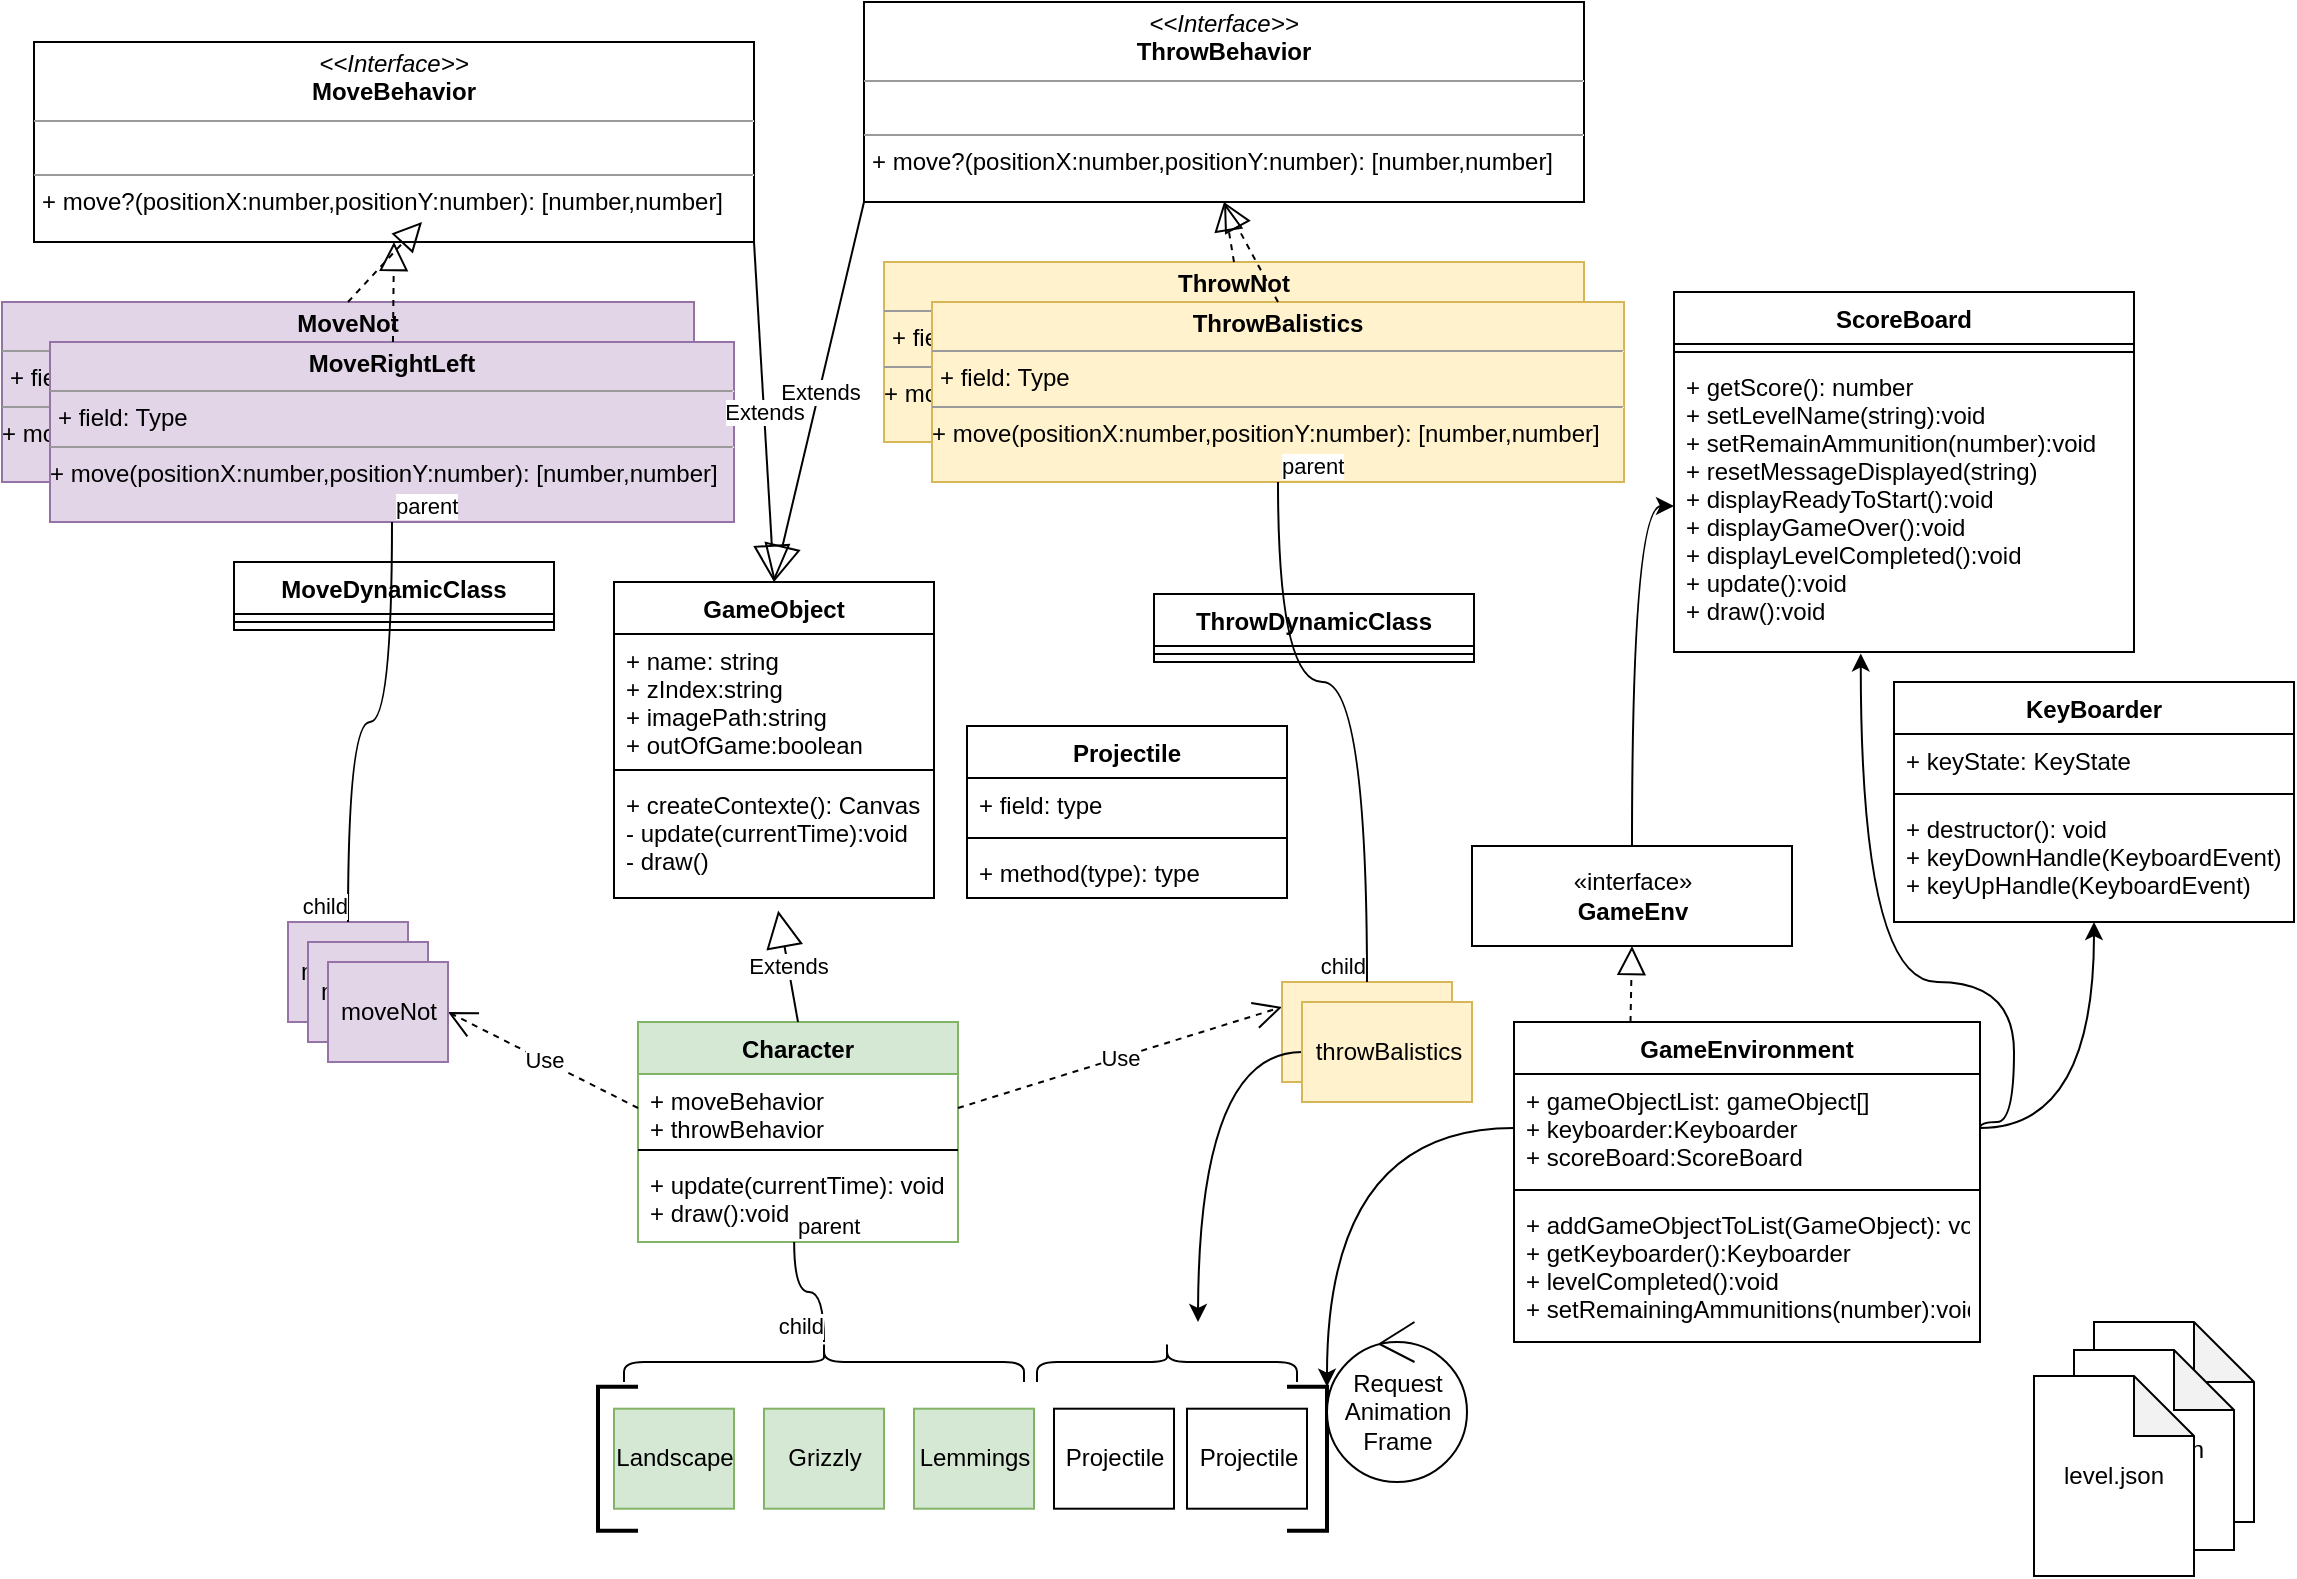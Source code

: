 <mxfile version="16.1.2" type="device"><diagram id="C5RBs43oDa-KdzZeNtuy" name="Page-1"><mxGraphModel dx="1261" dy="896" grid="1" gridSize="10" guides="1" tooltips="1" connect="1" arrows="1" fold="1" page="1" pageScale="1" pageWidth="1169" pageHeight="827" math="0" shadow="0"><root><mxCell id="WIyWlLk6GJQsqaUBKTNV-0"/><mxCell id="WIyWlLk6GJQsqaUBKTNV-1" parent="WIyWlLk6GJQsqaUBKTNV-0"/><mxCell id="-OTOVeN07khyzBSSvYsm-0" value="&lt;p style=&quot;margin: 0px ; margin-top: 4px ; text-align: center&quot;&gt;&lt;i&gt;&amp;lt;&amp;lt;Interface&amp;gt;&amp;gt;&lt;/i&gt;&lt;br&gt;&lt;b&gt;MoveBehavior&lt;/b&gt;&lt;/p&gt;&lt;hr size=&quot;1&quot;&gt;&lt;p style=&quot;margin: 0px ; margin-left: 4px&quot;&gt;&lt;br&gt;&lt;/p&gt;&lt;hr size=&quot;1&quot;&gt;&lt;p style=&quot;margin: 0px ; margin-left: 4px&quot;&gt;+ move?(positionX:number,positionY:number): [number,number]&lt;br&gt;&lt;br&gt;&lt;/p&gt;" style="verticalAlign=top;align=left;overflow=fill;fontSize=12;fontFamily=Helvetica;html=1;" vertex="1" parent="WIyWlLk6GJQsqaUBKTNV-1"><mxGeometry x="30" y="40" width="360" height="100" as="geometry"/></mxCell><mxCell id="-OTOVeN07khyzBSSvYsm-1" value="&lt;p style=&quot;margin: 0px ; margin-top: 4px ; text-align: center&quot;&gt;&lt;b&gt;MoveNot&lt;/b&gt;&lt;/p&gt;&lt;hr size=&quot;1&quot;&gt;&lt;p style=&quot;margin: 0px ; margin-left: 4px&quot;&gt;+ field: Type&lt;/p&gt;&lt;hr size=&quot;1&quot;&gt;&lt;p style=&quot;margin: 0px ; margin-left: 4px&quot;&gt;&lt;/p&gt;+ move(positionX:number,positionY:number&lt;span&gt;): [number,number]&lt;/span&gt;" style="verticalAlign=top;align=left;overflow=fill;fontSize=12;fontFamily=Helvetica;html=1;fillColor=#e1d5e7;strokeColor=#9673a6;" vertex="1" parent="WIyWlLk6GJQsqaUBKTNV-1"><mxGeometry x="14" y="170" width="346" height="90" as="geometry"/></mxCell><mxCell id="-OTOVeN07khyzBSSvYsm-2" value="" style="endArrow=block;dashed=1;endFill=0;endSize=12;html=1;rounded=0;exitX=0.5;exitY=0;exitDx=0;exitDy=0;" edge="1" parent="WIyWlLk6GJQsqaUBKTNV-1" source="-OTOVeN07khyzBSSvYsm-1"><mxGeometry width="160" relative="1" as="geometry"><mxPoint x="434" y="330" as="sourcePoint"/><mxPoint x="224" y="130" as="targetPoint"/></mxGeometry></mxCell><mxCell id="-OTOVeN07khyzBSSvYsm-3" value="&lt;p style=&quot;margin: 0px ; margin-top: 4px ; text-align: center&quot;&gt;&lt;b&gt;MoveRightLeft&lt;/b&gt;&lt;/p&gt;&lt;hr size=&quot;1&quot;&gt;&lt;p style=&quot;margin: 0px ; margin-left: 4px&quot;&gt;+ field: Type&lt;/p&gt;&lt;hr size=&quot;1&quot;&gt;&lt;p style=&quot;margin: 0px ; margin-left: 4px&quot;&gt;&lt;/p&gt;+ move(positionX:number,positionY:number&lt;span&gt;): [number,number]&lt;/span&gt;" style="verticalAlign=top;align=left;overflow=fill;fontSize=12;fontFamily=Helvetica;html=1;fillColor=#e1d5e7;strokeColor=#9673a6;" vertex="1" parent="WIyWlLk6GJQsqaUBKTNV-1"><mxGeometry x="38" y="190" width="342" height="90" as="geometry"/></mxCell><mxCell id="-OTOVeN07khyzBSSvYsm-4" value="" style="endArrow=block;dashed=1;endFill=0;endSize=12;html=1;rounded=0;entryX=0.5;entryY=1;entryDx=0;entryDy=0;" edge="1" parent="WIyWlLk6GJQsqaUBKTNV-1" source="-OTOVeN07khyzBSSvYsm-3" target="-OTOVeN07khyzBSSvYsm-0"><mxGeometry width="160" relative="1" as="geometry"><mxPoint x="129" y="200" as="sourcePoint"/><mxPoint x="168" y="140" as="targetPoint"/></mxGeometry></mxCell><mxCell id="-OTOVeN07khyzBSSvYsm-5" value="&lt;p style=&quot;margin: 0px ; margin-top: 4px ; text-align: center&quot;&gt;&lt;i&gt;&amp;lt;&amp;lt;Interface&amp;gt;&amp;gt;&lt;/i&gt;&lt;br&gt;&lt;b&gt;ThrowBehavior&lt;/b&gt;&lt;/p&gt;&lt;hr size=&quot;1&quot;&gt;&lt;p style=&quot;margin: 0px ; margin-left: 4px&quot;&gt;&lt;br&gt;&lt;/p&gt;&lt;hr size=&quot;1&quot;&gt;&lt;p style=&quot;margin: 0px ; margin-left: 4px&quot;&gt;+ move?(positionX:number,positionY:number): [number,number]&lt;br&gt;&lt;br&gt;&lt;/p&gt;" style="verticalAlign=top;align=left;overflow=fill;fontSize=12;fontFamily=Helvetica;html=1;" vertex="1" parent="WIyWlLk6GJQsqaUBKTNV-1"><mxGeometry x="445" y="20" width="360" height="100" as="geometry"/></mxCell><mxCell id="-OTOVeN07khyzBSSvYsm-6" value="&lt;p style=&quot;margin: 0px ; margin-top: 4px ; text-align: center&quot;&gt;&lt;b&gt;Throw&lt;/b&gt;&lt;b&gt;Not&lt;/b&gt;&lt;/p&gt;&lt;hr size=&quot;1&quot;&gt;&lt;p style=&quot;margin: 0px ; margin-left: 4px&quot;&gt;+ field: Type&lt;/p&gt;&lt;hr size=&quot;1&quot;&gt;&lt;p style=&quot;margin: 0px ; margin-left: 4px&quot;&gt;&lt;/p&gt;+ move(positionX:number,positionY:number&lt;span&gt;): [number,number]&lt;/span&gt;" style="verticalAlign=top;align=left;overflow=fill;fontSize=12;fontFamily=Helvetica;html=1;fillColor=#fff2cc;strokeColor=#d6b656;" vertex="1" parent="WIyWlLk6GJQsqaUBKTNV-1"><mxGeometry x="455" y="150" width="350" height="90" as="geometry"/></mxCell><mxCell id="-OTOVeN07khyzBSSvYsm-7" value="" style="endArrow=block;dashed=1;endFill=0;endSize=12;html=1;rounded=0;entryX=0.5;entryY=1;entryDx=0;entryDy=0;exitX=0.5;exitY=0;exitDx=0;exitDy=0;" edge="1" parent="WIyWlLk6GJQsqaUBKTNV-1" source="-OTOVeN07khyzBSSvYsm-6" target="-OTOVeN07khyzBSSvYsm-5"><mxGeometry width="160" relative="1" as="geometry"><mxPoint x="860" y="330" as="sourcePoint"/><mxPoint x="1020" y="330" as="targetPoint"/></mxGeometry></mxCell><mxCell id="-OTOVeN07khyzBSSvYsm-8" value="&lt;p style=&quot;margin: 0px ; margin-top: 4px ; text-align: center&quot;&gt;&lt;b&gt;ThrowBalistics&lt;/b&gt;&lt;/p&gt;&lt;hr size=&quot;1&quot;&gt;&lt;p style=&quot;margin: 0px ; margin-left: 4px&quot;&gt;+ field: Type&lt;/p&gt;&lt;hr size=&quot;1&quot;&gt;&lt;p style=&quot;margin: 0px ; margin-left: 4px&quot;&gt;&lt;/p&gt;+ move(positionX:number,positionY:number&lt;span&gt;): [number,number]&lt;/span&gt;" style="verticalAlign=top;align=left;overflow=fill;fontSize=12;fontFamily=Helvetica;html=1;fillColor=#fff2cc;strokeColor=#d6b656;" vertex="1" parent="WIyWlLk6GJQsqaUBKTNV-1"><mxGeometry x="479" y="170" width="346" height="90" as="geometry"/></mxCell><mxCell id="-OTOVeN07khyzBSSvYsm-9" value="" style="endArrow=block;dashed=1;endFill=0;endSize=12;html=1;rounded=0;entryX=0.5;entryY=1;entryDx=0;entryDy=0;exitX=0.5;exitY=0;exitDx=0;exitDy=0;" edge="1" parent="WIyWlLk6GJQsqaUBKTNV-1" source="-OTOVeN07khyzBSSvYsm-8" target="-OTOVeN07khyzBSSvYsm-5"><mxGeometry width="160" relative="1" as="geometry"><mxPoint x="555" y="200" as="sourcePoint"/><mxPoint x="594" y="140" as="targetPoint"/></mxGeometry></mxCell><mxCell id="-OTOVeN07khyzBSSvYsm-10" value="MoveDynamicClass" style="swimlane;fontStyle=1;align=center;verticalAlign=top;childLayout=stackLayout;horizontal=1;startSize=26;horizontalStack=0;resizeParent=1;resizeParentMax=0;resizeLast=0;collapsible=1;marginBottom=0;" vertex="1" parent="WIyWlLk6GJQsqaUBKTNV-1"><mxGeometry x="130" y="300" width="160" height="34" as="geometry"/></mxCell><mxCell id="-OTOVeN07khyzBSSvYsm-12" value="" style="line;strokeWidth=1;fillColor=none;align=left;verticalAlign=middle;spacingTop=-1;spacingLeft=3;spacingRight=3;rotatable=0;labelPosition=right;points=[];portConstraint=eastwest;" vertex="1" parent="-OTOVeN07khyzBSSvYsm-10"><mxGeometry y="26" width="160" height="8" as="geometry"/></mxCell><mxCell id="-OTOVeN07khyzBSSvYsm-14" value="ThrowDynamicClass" style="swimlane;fontStyle=1;align=center;verticalAlign=top;childLayout=stackLayout;horizontal=1;startSize=26;horizontalStack=0;resizeParent=1;resizeParentMax=0;resizeLast=0;collapsible=1;marginBottom=0;" vertex="1" parent="WIyWlLk6GJQsqaUBKTNV-1"><mxGeometry x="590" y="316" width="160" height="34" as="geometry"/></mxCell><mxCell id="-OTOVeN07khyzBSSvYsm-15" value="" style="line;strokeWidth=1;fillColor=none;align=left;verticalAlign=middle;spacingTop=-1;spacingLeft=3;spacingRight=3;rotatable=0;labelPosition=right;points=[];portConstraint=eastwest;" vertex="1" parent="-OTOVeN07khyzBSSvYsm-14"><mxGeometry y="26" width="160" height="8" as="geometry"/></mxCell><mxCell id="-OTOVeN07khyzBSSvYsm-16" value="GameObject" style="swimlane;fontStyle=1;align=center;verticalAlign=top;childLayout=stackLayout;horizontal=1;startSize=26;horizontalStack=0;resizeParent=1;resizeParentMax=0;resizeLast=0;collapsible=1;marginBottom=0;" vertex="1" parent="WIyWlLk6GJQsqaUBKTNV-1"><mxGeometry x="320" y="310" width="160" height="158" as="geometry"/></mxCell><mxCell id="-OTOVeN07khyzBSSvYsm-17" value="+ name: string&#10;+ zIndex:string&#10;+ imagePath:string&#10;+ outOfGame:boolean" style="text;strokeColor=none;fillColor=none;align=left;verticalAlign=top;spacingLeft=4;spacingRight=4;overflow=hidden;rotatable=0;points=[[0,0.5],[1,0.5]];portConstraint=eastwest;" vertex="1" parent="-OTOVeN07khyzBSSvYsm-16"><mxGeometry y="26" width="160" height="64" as="geometry"/></mxCell><mxCell id="-OTOVeN07khyzBSSvYsm-18" value="" style="line;strokeWidth=1;fillColor=none;align=left;verticalAlign=middle;spacingTop=-1;spacingLeft=3;spacingRight=3;rotatable=0;labelPosition=right;points=[];portConstraint=eastwest;" vertex="1" parent="-OTOVeN07khyzBSSvYsm-16"><mxGeometry y="90" width="160" height="8" as="geometry"/></mxCell><mxCell id="-OTOVeN07khyzBSSvYsm-19" value="+ createContexte(): Canvas&#10;- update(currentTime):void&#10;- draw()" style="text;strokeColor=none;fillColor=none;align=left;verticalAlign=top;spacingLeft=4;spacingRight=4;overflow=hidden;rotatable=0;points=[[0,0.5],[1,0.5]];portConstraint=eastwest;" vertex="1" parent="-OTOVeN07khyzBSSvYsm-16"><mxGeometry y="98" width="160" height="60" as="geometry"/></mxCell><mxCell id="-OTOVeN07khyzBSSvYsm-20" value="Character" style="swimlane;fontStyle=1;align=center;verticalAlign=top;childLayout=stackLayout;horizontal=1;startSize=26;horizontalStack=0;resizeParent=1;resizeParentMax=0;resizeLast=0;collapsible=1;marginBottom=0;fillColor=#d5e8d4;strokeColor=#82b366;" vertex="1" parent="WIyWlLk6GJQsqaUBKTNV-1"><mxGeometry x="332" y="530" width="160" height="110" as="geometry"/></mxCell><mxCell id="-OTOVeN07khyzBSSvYsm-21" value="+ moveBehavior&#10;+ throwBehavior" style="text;strokeColor=none;fillColor=none;align=left;verticalAlign=top;spacingLeft=4;spacingRight=4;overflow=hidden;rotatable=0;points=[[0,0.5],[1,0.5]];portConstraint=eastwest;" vertex="1" parent="-OTOVeN07khyzBSSvYsm-20"><mxGeometry y="26" width="160" height="34" as="geometry"/></mxCell><mxCell id="-OTOVeN07khyzBSSvYsm-22" value="" style="line;strokeWidth=1;fillColor=none;align=left;verticalAlign=middle;spacingTop=-1;spacingLeft=3;spacingRight=3;rotatable=0;labelPosition=right;points=[];portConstraint=eastwest;" vertex="1" parent="-OTOVeN07khyzBSSvYsm-20"><mxGeometry y="60" width="160" height="8" as="geometry"/></mxCell><mxCell id="-OTOVeN07khyzBSSvYsm-23" value="+ update(currentTime): void&#10;+ draw():void" style="text;strokeColor=none;fillColor=none;align=left;verticalAlign=top;spacingLeft=4;spacingRight=4;overflow=hidden;rotatable=0;points=[[0,0.5],[1,0.5]];portConstraint=eastwest;" vertex="1" parent="-OTOVeN07khyzBSSvYsm-20"><mxGeometry y="68" width="160" height="42" as="geometry"/></mxCell><mxCell id="-OTOVeN07khyzBSSvYsm-24" value="Extends" style="endArrow=block;endSize=16;endFill=0;html=1;rounded=0;exitX=0.5;exitY=0;exitDx=0;exitDy=0;entryX=0.513;entryY=1.105;entryDx=0;entryDy=0;entryPerimeter=0;" edge="1" parent="WIyWlLk6GJQsqaUBKTNV-1" source="-OTOVeN07khyzBSSvYsm-20" target="-OTOVeN07khyzBSSvYsm-19"><mxGeometry width="160" relative="1" as="geometry"><mxPoint x="530" y="618" as="sourcePoint"/><mxPoint x="690" y="618" as="targetPoint"/></mxGeometry></mxCell><mxCell id="-OTOVeN07khyzBSSvYsm-26" value="Use" style="endArrow=open;endSize=12;dashed=1;html=1;rounded=0;exitX=0;exitY=0.5;exitDx=0;exitDy=0;entryX=1;entryY=0.5;entryDx=0;entryDy=0;" edge="1" parent="WIyWlLk6GJQsqaUBKTNV-1" source="-OTOVeN07khyzBSSvYsm-21" target="-OTOVeN07khyzBSSvYsm-60"><mxGeometry width="160" relative="1" as="geometry"><mxPoint x="30" y="680" as="sourcePoint"/><mxPoint x="250" y="460" as="targetPoint"/></mxGeometry></mxCell><mxCell id="-OTOVeN07khyzBSSvYsm-27" value="Use" style="endArrow=open;endSize=12;dashed=1;html=1;rounded=0;exitX=1;exitY=0.5;exitDx=0;exitDy=0;entryX=0;entryY=0.25;entryDx=0;entryDy=0;" edge="1" parent="WIyWlLk6GJQsqaUBKTNV-1" source="-OTOVeN07khyzBSSvYsm-21" target="-OTOVeN07khyzBSSvYsm-61"><mxGeometry width="160" relative="1" as="geometry"><mxPoint x="480" y="370" as="sourcePoint"/><mxPoint x="550" y="440" as="targetPoint"/></mxGeometry></mxCell><mxCell id="-OTOVeN07khyzBSSvYsm-28" value="GameEnvironment" style="swimlane;fontStyle=1;align=center;verticalAlign=top;childLayout=stackLayout;horizontal=1;startSize=26;horizontalStack=0;resizeParent=1;resizeParentMax=0;resizeLast=0;collapsible=1;marginBottom=0;" vertex="1" parent="WIyWlLk6GJQsqaUBKTNV-1"><mxGeometry x="770" y="530" width="233" height="160" as="geometry"/></mxCell><mxCell id="-OTOVeN07khyzBSSvYsm-29" value="+ gameObjectList: gameObject[]&#10;+ keyboarder:Keyboarder&#10;+ scoreBoard:ScoreBoard" style="text;strokeColor=none;fillColor=none;align=left;verticalAlign=top;spacingLeft=4;spacingRight=4;overflow=hidden;rotatable=0;points=[[0,0.5],[1,0.5]];portConstraint=eastwest;" vertex="1" parent="-OTOVeN07khyzBSSvYsm-28"><mxGeometry y="26" width="233" height="54" as="geometry"/></mxCell><mxCell id="-OTOVeN07khyzBSSvYsm-30" value="" style="line;strokeWidth=1;fillColor=none;align=left;verticalAlign=middle;spacingTop=-1;spacingLeft=3;spacingRight=3;rotatable=0;labelPosition=right;points=[];portConstraint=eastwest;" vertex="1" parent="-OTOVeN07khyzBSSvYsm-28"><mxGeometry y="80" width="233" height="8" as="geometry"/></mxCell><mxCell id="-OTOVeN07khyzBSSvYsm-31" value="+ addGameObjectToList(GameObject): void&#10;+ getKeyboarder():Keyboarder&#10;+ levelCompleted():void&#10;+ setRemainingAmmunitions(number):void" style="text;strokeColor=none;fillColor=none;align=left;verticalAlign=top;spacingLeft=4;spacingRight=4;overflow=hidden;rotatable=0;points=[[0,0.5],[1,0.5]];portConstraint=eastwest;" vertex="1" parent="-OTOVeN07khyzBSSvYsm-28"><mxGeometry y="88" width="233" height="72" as="geometry"/></mxCell><mxCell id="-OTOVeN07khyzBSSvYsm-93" value="" style="edgeStyle=orthogonalEdgeStyle;curved=1;rounded=0;orthogonalLoop=1;jettySize=auto;html=1;" edge="1" parent="WIyWlLk6GJQsqaUBKTNV-1" source="-OTOVeN07khyzBSSvYsm-32" target="-OTOVeN07khyzBSSvYsm-43"><mxGeometry relative="1" as="geometry"/></mxCell><mxCell id="-OTOVeN07khyzBSSvYsm-32" value="«interface»&lt;br&gt;&lt;b&gt;GameEnv&lt;/b&gt;" style="html=1;" vertex="1" parent="WIyWlLk6GJQsqaUBKTNV-1"><mxGeometry x="749" y="442" width="160" height="50" as="geometry"/></mxCell><mxCell id="-OTOVeN07khyzBSSvYsm-36" value="" style="endArrow=block;dashed=1;endFill=0;endSize=12;html=1;rounded=0;entryX=0.5;entryY=1;entryDx=0;entryDy=0;exitX=0.25;exitY=0;exitDx=0;exitDy=0;" edge="1" parent="WIyWlLk6GJQsqaUBKTNV-1" source="-OTOVeN07khyzBSSvYsm-28" target="-OTOVeN07khyzBSSvYsm-32"><mxGeometry width="160" relative="1" as="geometry"><mxPoint x="480" y="370" as="sourcePoint"/><mxPoint x="640" y="370" as="targetPoint"/></mxGeometry></mxCell><mxCell id="-OTOVeN07khyzBSSvYsm-37" value="level.json" style="shape=note;whiteSpace=wrap;html=1;backgroundOutline=1;darkOpacity=0.05;" vertex="1" parent="WIyWlLk6GJQsqaUBKTNV-1"><mxGeometry x="1060" y="680" width="80" height="100" as="geometry"/></mxCell><mxCell id="-OTOVeN07khyzBSSvYsm-38" value="level.json" style="shape=note;whiteSpace=wrap;html=1;backgroundOutline=1;darkOpacity=0.05;" vertex="1" parent="WIyWlLk6GJQsqaUBKTNV-1"><mxGeometry x="1050" y="694" width="80" height="100" as="geometry"/></mxCell><mxCell id="-OTOVeN07khyzBSSvYsm-39" value="level.json" style="shape=note;whiteSpace=wrap;html=1;backgroundOutline=1;darkOpacity=0.05;" vertex="1" parent="WIyWlLk6GJQsqaUBKTNV-1"><mxGeometry x="1030" y="707" width="80" height="100" as="geometry"/></mxCell><mxCell id="-OTOVeN07khyzBSSvYsm-40" value="ScoreBoard" style="swimlane;fontStyle=1;align=center;verticalAlign=top;childLayout=stackLayout;horizontal=1;startSize=26;horizontalStack=0;resizeParent=1;resizeParentMax=0;resizeLast=0;collapsible=1;marginBottom=0;" vertex="1" parent="WIyWlLk6GJQsqaUBKTNV-1"><mxGeometry x="850" y="165" width="230" height="180" as="geometry"/></mxCell><mxCell id="-OTOVeN07khyzBSSvYsm-42" value="" style="line;strokeWidth=1;fillColor=none;align=left;verticalAlign=middle;spacingTop=-1;spacingLeft=3;spacingRight=3;rotatable=0;labelPosition=right;points=[];portConstraint=eastwest;" vertex="1" parent="-OTOVeN07khyzBSSvYsm-40"><mxGeometry y="26" width="230" height="8" as="geometry"/></mxCell><mxCell id="-OTOVeN07khyzBSSvYsm-43" value="+ getScore(): number&#10;+ setLevelName(string):void&#10;+ setRemainAmmunition(number):void&#10;+ resetMessageDisplayed(string)&#10;+ displayReadyToStart():void&#10;+ displayGameOver():void&#10;+ displayLevelCompleted():void&#10;+ update():void&#10;+ draw():void" style="text;strokeColor=none;fillColor=none;align=left;verticalAlign=top;spacingLeft=4;spacingRight=4;overflow=hidden;rotatable=0;points=[[0,0.5],[1,0.5]];portConstraint=eastwest;" vertex="1" parent="-OTOVeN07khyzBSSvYsm-40"><mxGeometry y="34" width="230" height="146" as="geometry"/></mxCell><mxCell id="-OTOVeN07khyzBSSvYsm-45" value="KeyBoarder" style="swimlane;fontStyle=1;align=center;verticalAlign=top;childLayout=stackLayout;horizontal=1;startSize=26;horizontalStack=0;resizeParent=1;resizeParentMax=0;resizeLast=0;collapsible=1;marginBottom=0;" vertex="1" parent="WIyWlLk6GJQsqaUBKTNV-1"><mxGeometry x="960" y="360" width="200" height="120" as="geometry"/></mxCell><mxCell id="-OTOVeN07khyzBSSvYsm-46" value="+ keyState: KeyState" style="text;strokeColor=none;fillColor=none;align=left;verticalAlign=top;spacingLeft=4;spacingRight=4;overflow=hidden;rotatable=0;points=[[0,0.5],[1,0.5]];portConstraint=eastwest;" vertex="1" parent="-OTOVeN07khyzBSSvYsm-45"><mxGeometry y="26" width="200" height="26" as="geometry"/></mxCell><mxCell id="-OTOVeN07khyzBSSvYsm-47" value="" style="line;strokeWidth=1;fillColor=none;align=left;verticalAlign=middle;spacingTop=-1;spacingLeft=3;spacingRight=3;rotatable=0;labelPosition=right;points=[];portConstraint=eastwest;" vertex="1" parent="-OTOVeN07khyzBSSvYsm-45"><mxGeometry y="52" width="200" height="8" as="geometry"/></mxCell><mxCell id="-OTOVeN07khyzBSSvYsm-48" value="+ destructor(): void&#10;+ keyDownHandle(KeyboardEvent)&#10;+ keyUpHandle(KeyboardEvent)" style="text;strokeColor=none;fillColor=none;align=left;verticalAlign=top;spacingLeft=4;spacingRight=4;overflow=hidden;rotatable=0;points=[[0,0.5],[1,0.5]];portConstraint=eastwest;" vertex="1" parent="-OTOVeN07khyzBSSvYsm-45"><mxGeometry y="60" width="200" height="60" as="geometry"/></mxCell><mxCell id="-OTOVeN07khyzBSSvYsm-49" value="" style="strokeWidth=2;html=1;shape=mxgraph.flowchart.annotation_1;align=left;pointerEvents=1;" vertex="1" parent="WIyWlLk6GJQsqaUBKTNV-1"><mxGeometry x="312" y="712.35" width="20" height="72" as="geometry"/></mxCell><mxCell id="-OTOVeN07khyzBSSvYsm-50" value="" style="strokeWidth=2;html=1;shape=mxgraph.flowchart.annotation_1;align=left;pointerEvents=1;rotation=-180;" vertex="1" parent="WIyWlLk6GJQsqaUBKTNV-1"><mxGeometry x="656.5" y="712.35" width="20" height="72" as="geometry"/></mxCell><mxCell id="-OTOVeN07khyzBSSvYsm-51" value="Landscape" style="html=1;fillColor=#d5e8d4;strokeColor=#82b366;" vertex="1" parent="WIyWlLk6GJQsqaUBKTNV-1"><mxGeometry x="320" y="723.35" width="60" height="50" as="geometry"/></mxCell><mxCell id="-OTOVeN07khyzBSSvYsm-53" value="Grizzly" style="html=1;fillColor=#d5e8d4;strokeColor=#82b366;" vertex="1" parent="WIyWlLk6GJQsqaUBKTNV-1"><mxGeometry x="395" y="723.35" width="60" height="50" as="geometry"/></mxCell><mxCell id="-OTOVeN07khyzBSSvYsm-54" value="Lemmings" style="html=1;fillColor=#d5e8d4;strokeColor=#82b366;" vertex="1" parent="WIyWlLk6GJQsqaUBKTNV-1"><mxGeometry x="470" y="723.35" width="60" height="50" as="geometry"/></mxCell><mxCell id="-OTOVeN07khyzBSSvYsm-57" value="moveNot" style="html=1;fillColor=#e1d5e7;strokeColor=#9673a6;" vertex="1" parent="WIyWlLk6GJQsqaUBKTNV-1"><mxGeometry x="157" y="480" width="60" height="50" as="geometry"/></mxCell><mxCell id="-OTOVeN07khyzBSSvYsm-59" value="moveNot" style="html=1;fillColor=#e1d5e7;strokeColor=#9673a6;" vertex="1" parent="WIyWlLk6GJQsqaUBKTNV-1"><mxGeometry x="167" y="490" width="60" height="50" as="geometry"/></mxCell><mxCell id="-OTOVeN07khyzBSSvYsm-60" value="moveNot" style="html=1;fillColor=#e1d5e7;strokeColor=#9673a6;" vertex="1" parent="WIyWlLk6GJQsqaUBKTNV-1"><mxGeometry x="177" y="500" width="60" height="50" as="geometry"/></mxCell><mxCell id="-OTOVeN07khyzBSSvYsm-61" value="moveNot" style="html=1;fillColor=#fff2cc;strokeColor=#d6b656;" vertex="1" parent="WIyWlLk6GJQsqaUBKTNV-1"><mxGeometry x="654" y="510" width="85" height="50" as="geometry"/></mxCell><mxCell id="-OTOVeN07khyzBSSvYsm-73" style="edgeStyle=orthogonalEdgeStyle;curved=1;rounded=0;orthogonalLoop=1;jettySize=auto;html=1;" edge="1" parent="WIyWlLk6GJQsqaUBKTNV-1" source="-OTOVeN07khyzBSSvYsm-62"><mxGeometry relative="1" as="geometry"><mxPoint x="612" y="680" as="targetPoint"/></mxGeometry></mxCell><mxCell id="-OTOVeN07khyzBSSvYsm-62" value="throwBalistics" style="html=1;fillColor=#fff2cc;strokeColor=#d6b656;" vertex="1" parent="WIyWlLk6GJQsqaUBKTNV-1"><mxGeometry x="664" y="520" width="85" height="50" as="geometry"/></mxCell><mxCell id="-OTOVeN07khyzBSSvYsm-66" value="Projectile" style="html=1;" vertex="1" parent="WIyWlLk6GJQsqaUBKTNV-1"><mxGeometry x="606.5" y="723.35" width="60" height="50" as="geometry"/></mxCell><mxCell id="-OTOVeN07khyzBSSvYsm-67" style="edgeStyle=orthogonalEdgeStyle;curved=1;rounded=0;orthogonalLoop=1;jettySize=auto;html=1;entryX=0;entryY=1;entryDx=0;entryDy=0;entryPerimeter=0;" edge="1" parent="WIyWlLk6GJQsqaUBKTNV-1" source="-OTOVeN07khyzBSSvYsm-29" target="-OTOVeN07khyzBSSvYsm-50"><mxGeometry relative="1" as="geometry"/></mxCell><mxCell id="-OTOVeN07khyzBSSvYsm-70" style="edgeStyle=orthogonalEdgeStyle;curved=1;rounded=0;orthogonalLoop=1;jettySize=auto;html=1;exitX=1;exitY=0.5;exitDx=0;exitDy=0;entryX=0.5;entryY=1;entryDx=0;entryDy=0;" edge="1" parent="WIyWlLk6GJQsqaUBKTNV-1" source="-OTOVeN07khyzBSSvYsm-29" target="-OTOVeN07khyzBSSvYsm-45"><mxGeometry relative="1" as="geometry"/></mxCell><mxCell id="-OTOVeN07khyzBSSvYsm-72" style="edgeStyle=orthogonalEdgeStyle;curved=1;rounded=0;orthogonalLoop=1;jettySize=auto;html=1;entryX=0.406;entryY=1.005;entryDx=0;entryDy=0;entryPerimeter=0;exitX=1;exitY=0.5;exitDx=0;exitDy=0;" edge="1" parent="WIyWlLk6GJQsqaUBKTNV-1" source="-OTOVeN07khyzBSSvYsm-29" target="-OTOVeN07khyzBSSvYsm-43"><mxGeometry relative="1" as="geometry"><Array as="points"><mxPoint x="1003" y="580"/><mxPoint x="1020" y="580"/><mxPoint x="1020" y="510"/><mxPoint x="943" y="510"/></Array></mxGeometry></mxCell><mxCell id="-OTOVeN07khyzBSSvYsm-77" value="Extends" style="endArrow=block;endSize=16;endFill=0;html=1;rounded=0;curved=1;exitX=1;exitY=1;exitDx=0;exitDy=0;entryX=0.5;entryY=0;entryDx=0;entryDy=0;" edge="1" parent="WIyWlLk6GJQsqaUBKTNV-1" source="-OTOVeN07khyzBSSvYsm-0" target="-OTOVeN07khyzBSSvYsm-16"><mxGeometry width="160" relative="1" as="geometry"><mxPoint x="410" y="210" as="sourcePoint"/><mxPoint x="650" y="400" as="targetPoint"/></mxGeometry></mxCell><mxCell id="-OTOVeN07khyzBSSvYsm-78" value="Extends" style="endArrow=block;endSize=16;endFill=0;html=1;rounded=0;curved=1;exitX=0;exitY=1;exitDx=0;exitDy=0;entryX=0.5;entryY=0;entryDx=0;entryDy=0;" edge="1" parent="WIyWlLk6GJQsqaUBKTNV-1" source="-OTOVeN07khyzBSSvYsm-5" target="-OTOVeN07khyzBSSvYsm-16"><mxGeometry width="160" relative="1" as="geometry"><mxPoint x="490" y="400" as="sourcePoint"/><mxPoint x="650" y="400" as="targetPoint"/></mxGeometry></mxCell><mxCell id="-OTOVeN07khyzBSSvYsm-79" value="Request&lt;br&gt;Animation&lt;br&gt;Frame" style="ellipse;shape=umlControl;whiteSpace=wrap;html=1;" vertex="1" parent="WIyWlLk6GJQsqaUBKTNV-1"><mxGeometry x="676.5" y="680" width="70" height="80" as="geometry"/></mxCell><mxCell id="-OTOVeN07khyzBSSvYsm-80" value="" style="endArrow=none;html=1;edgeStyle=orthogonalEdgeStyle;rounded=0;curved=1;exitX=0.5;exitY=1;exitDx=0;exitDy=0;entryX=0.5;entryY=0;entryDx=0;entryDy=0;" edge="1" parent="WIyWlLk6GJQsqaUBKTNV-1" source="-OTOVeN07khyzBSSvYsm-3" target="-OTOVeN07khyzBSSvYsm-57"><mxGeometry relative="1" as="geometry"><mxPoint x="490" y="390" as="sourcePoint"/><mxPoint x="230" y="460" as="targetPoint"/></mxGeometry></mxCell><mxCell id="-OTOVeN07khyzBSSvYsm-81" value="parent" style="edgeLabel;resizable=0;html=1;align=left;verticalAlign=bottom;" connectable="0" vertex="1" parent="-OTOVeN07khyzBSSvYsm-80"><mxGeometry x="-1" relative="1" as="geometry"/></mxCell><mxCell id="-OTOVeN07khyzBSSvYsm-82" value="child" style="edgeLabel;resizable=0;html=1;align=right;verticalAlign=bottom;" connectable="0" vertex="1" parent="-OTOVeN07khyzBSSvYsm-80"><mxGeometry x="1" relative="1" as="geometry"/></mxCell><mxCell id="-OTOVeN07khyzBSSvYsm-83" value="" style="endArrow=none;html=1;edgeStyle=orthogonalEdgeStyle;rounded=0;curved=1;entryX=0.5;entryY=0;entryDx=0;entryDy=0;" edge="1" parent="WIyWlLk6GJQsqaUBKTNV-1" source="-OTOVeN07khyzBSSvYsm-8" target="-OTOVeN07khyzBSSvYsm-61"><mxGeometry relative="1" as="geometry"><mxPoint x="490" y="390" as="sourcePoint"/><mxPoint x="650" y="390" as="targetPoint"/><Array as="points"><mxPoint x="652" y="360"/><mxPoint x="697" y="360"/></Array></mxGeometry></mxCell><mxCell id="-OTOVeN07khyzBSSvYsm-84" value="parent" style="edgeLabel;resizable=0;html=1;align=left;verticalAlign=bottom;" connectable="0" vertex="1" parent="-OTOVeN07khyzBSSvYsm-83"><mxGeometry x="-1" relative="1" as="geometry"/></mxCell><mxCell id="-OTOVeN07khyzBSSvYsm-85" value="child" style="edgeLabel;resizable=0;html=1;align=right;verticalAlign=bottom;" connectable="0" vertex="1" parent="-OTOVeN07khyzBSSvYsm-83"><mxGeometry x="1" relative="1" as="geometry"/></mxCell><mxCell id="-OTOVeN07khyzBSSvYsm-87" value="" style="endArrow=none;html=1;edgeStyle=orthogonalEdgeStyle;rounded=0;curved=1;exitX=0.488;exitY=1;exitDx=0;exitDy=0;exitPerimeter=0;" edge="1" parent="WIyWlLk6GJQsqaUBKTNV-1" source="-OTOVeN07khyzBSSvYsm-23" target="-OTOVeN07khyzBSSvYsm-90"><mxGeometry relative="1" as="geometry"><mxPoint x="350" y="670" as="sourcePoint"/><mxPoint x="510" y="670" as="targetPoint"/></mxGeometry></mxCell><mxCell id="-OTOVeN07khyzBSSvYsm-88" value="parent" style="edgeLabel;resizable=0;html=1;align=left;verticalAlign=bottom;" connectable="0" vertex="1" parent="-OTOVeN07khyzBSSvYsm-87"><mxGeometry x="-1" relative="1" as="geometry"/></mxCell><mxCell id="-OTOVeN07khyzBSSvYsm-89" value="child" style="edgeLabel;resizable=0;html=1;align=right;verticalAlign=bottom;" connectable="0" vertex="1" parent="-OTOVeN07khyzBSSvYsm-87"><mxGeometry x="1" relative="1" as="geometry"/></mxCell><mxCell id="-OTOVeN07khyzBSSvYsm-90" value="" style="shape=curlyBracket;whiteSpace=wrap;html=1;rounded=1;rotation=90;" vertex="1" parent="WIyWlLk6GJQsqaUBKTNV-1"><mxGeometry x="415" y="600" width="20" height="200" as="geometry"/></mxCell><mxCell id="-OTOVeN07khyzBSSvYsm-91" value="" style="shape=curlyBracket;whiteSpace=wrap;html=1;rounded=1;rotation=90;" vertex="1" parent="WIyWlLk6GJQsqaUBKTNV-1"><mxGeometry x="586.5" y="635" width="20" height="130" as="geometry"/></mxCell><mxCell id="-OTOVeN07khyzBSSvYsm-92" value="Projectile" style="html=1;" vertex="1" parent="WIyWlLk6GJQsqaUBKTNV-1"><mxGeometry x="540" y="723.35" width="60" height="50" as="geometry"/></mxCell><mxCell id="-OTOVeN07khyzBSSvYsm-94" value="Projectile" style="swimlane;fontStyle=1;align=center;verticalAlign=top;childLayout=stackLayout;horizontal=1;startSize=26;horizontalStack=0;resizeParent=1;resizeParentMax=0;resizeLast=0;collapsible=1;marginBottom=0;" vertex="1" parent="WIyWlLk6GJQsqaUBKTNV-1"><mxGeometry x="496.5" y="382" width="160" height="86" as="geometry"/></mxCell><mxCell id="-OTOVeN07khyzBSSvYsm-95" value="+ field: type" style="text;strokeColor=none;fillColor=none;align=left;verticalAlign=top;spacingLeft=4;spacingRight=4;overflow=hidden;rotatable=0;points=[[0,0.5],[1,0.5]];portConstraint=eastwest;" vertex="1" parent="-OTOVeN07khyzBSSvYsm-94"><mxGeometry y="26" width="160" height="26" as="geometry"/></mxCell><mxCell id="-OTOVeN07khyzBSSvYsm-96" value="" style="line;strokeWidth=1;fillColor=none;align=left;verticalAlign=middle;spacingTop=-1;spacingLeft=3;spacingRight=3;rotatable=0;labelPosition=right;points=[];portConstraint=eastwest;" vertex="1" parent="-OTOVeN07khyzBSSvYsm-94"><mxGeometry y="52" width="160" height="8" as="geometry"/></mxCell><mxCell id="-OTOVeN07khyzBSSvYsm-97" value="+ method(type): type" style="text;strokeColor=none;fillColor=none;align=left;verticalAlign=top;spacingLeft=4;spacingRight=4;overflow=hidden;rotatable=0;points=[[0,0.5],[1,0.5]];portConstraint=eastwest;" vertex="1" parent="-OTOVeN07khyzBSSvYsm-94"><mxGeometry y="60" width="160" height="26" as="geometry"/></mxCell></root></mxGraphModel></diagram></mxfile>